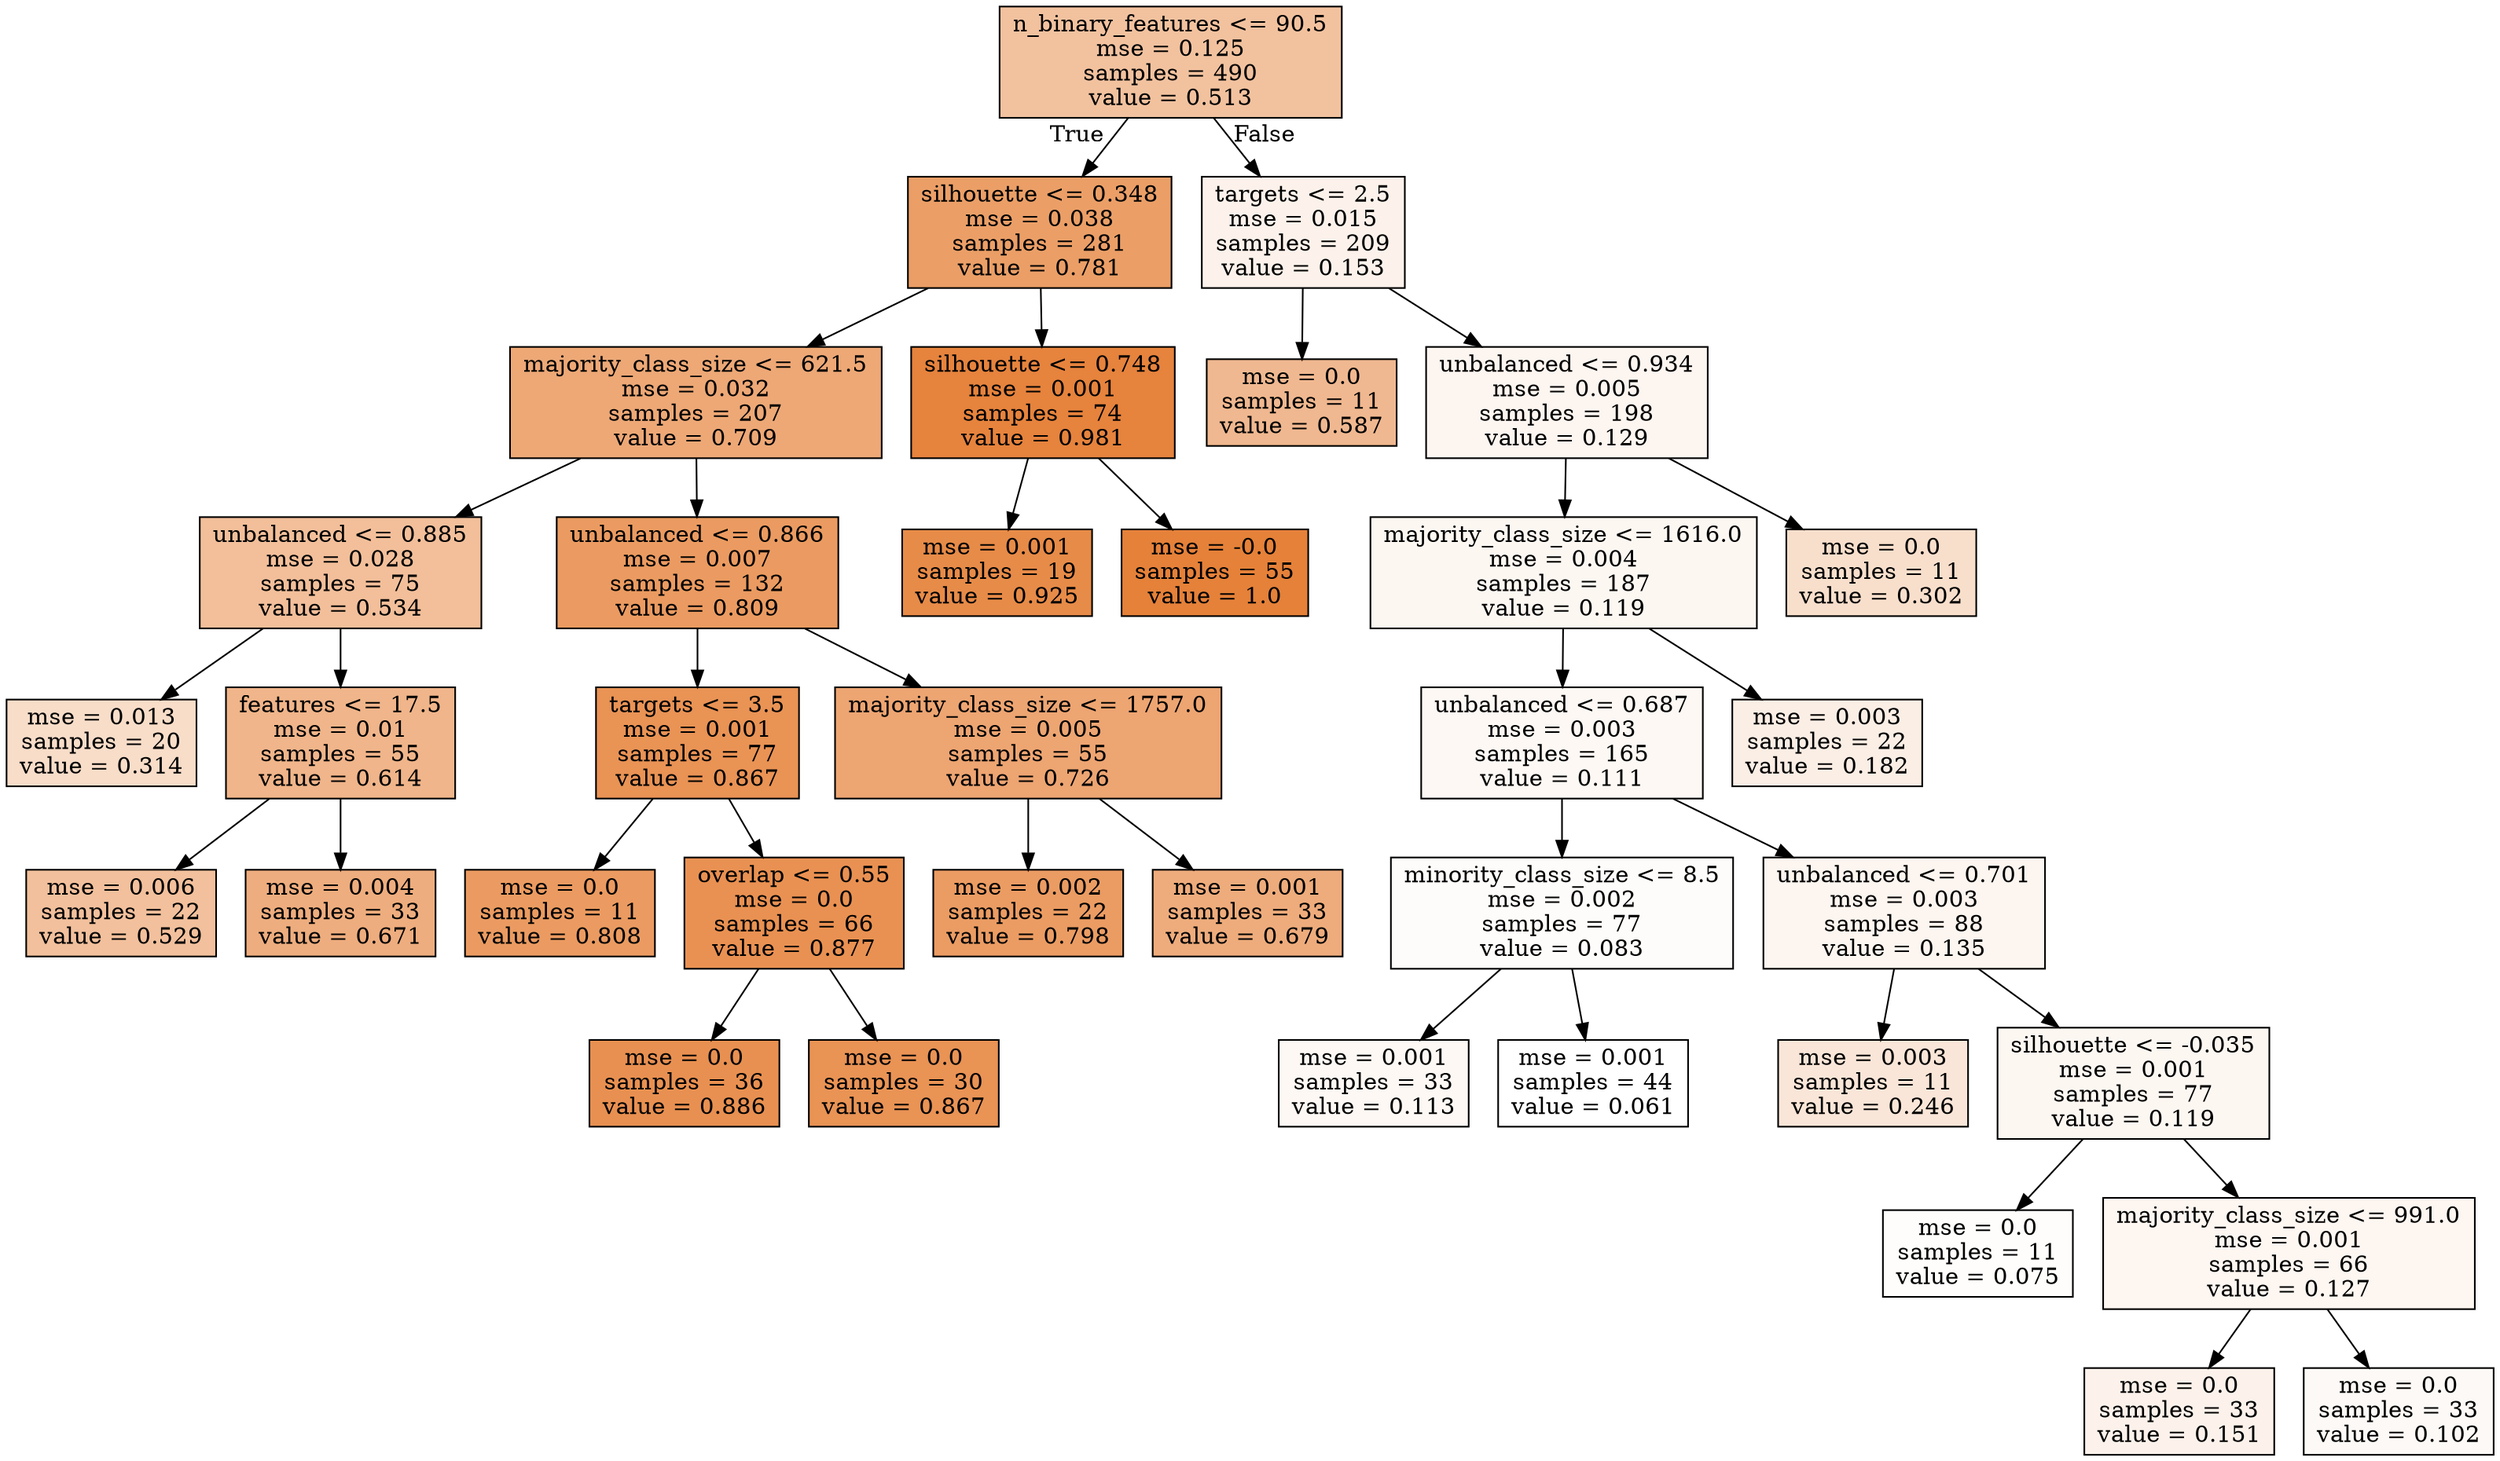digraph Tree {
node [shape=box, style="filled", color="black"] ;
0 [label="n_binary_features <= 90.5\nmse = 0.125\nsamples = 490\nvalue = 0.513", fillcolor="#e581397b"] ;
1 [label="silhouette <= 0.348\nmse = 0.038\nsamples = 281\nvalue = 0.781", fillcolor="#e58139c3"] ;
0 -> 1 [labeldistance=2.5, labelangle=45, headlabel="True"] ;
2 [label="majority_class_size <= 621.5\nmse = 0.032\nsamples = 207\nvalue = 0.709", fillcolor="#e58139b0"] ;
1 -> 2 ;
3 [label="unbalanced <= 0.885\nmse = 0.028\nsamples = 75\nvalue = 0.534", fillcolor="#e5813981"] ;
2 -> 3 ;
4 [label="mse = 0.013\nsamples = 20\nvalue = 0.314", fillcolor="#e5813945"] ;
3 -> 4 ;
5 [label="features <= 17.5\nmse = 0.01\nsamples = 55\nvalue = 0.614", fillcolor="#e5813996"] ;
3 -> 5 ;
6 [label="mse = 0.006\nsamples = 22\nvalue = 0.529", fillcolor="#e581397f"] ;
5 -> 6 ;
7 [label="mse = 0.004\nsamples = 33\nvalue = 0.671", fillcolor="#e58139a6"] ;
5 -> 7 ;
8 [label="unbalanced <= 0.866\nmse = 0.007\nsamples = 132\nvalue = 0.809", fillcolor="#e58139cb"] ;
2 -> 8 ;
9 [label="targets <= 3.5\nmse = 0.001\nsamples = 77\nvalue = 0.867", fillcolor="#e58139db"] ;
8 -> 9 ;
10 [label="mse = 0.0\nsamples = 11\nvalue = 0.808", fillcolor="#e58139cb"] ;
9 -> 10 ;
11 [label="overlap <= 0.55\nmse = 0.0\nsamples = 66\nvalue = 0.877", fillcolor="#e58139de"] ;
9 -> 11 ;
12 [label="mse = 0.0\nsamples = 36\nvalue = 0.886", fillcolor="#e58139e0"] ;
11 -> 12 ;
13 [label="mse = 0.0\nsamples = 30\nvalue = 0.867", fillcolor="#e58139db"] ;
11 -> 13 ;
14 [label="majority_class_size <= 1757.0\nmse = 0.005\nsamples = 55\nvalue = 0.726", fillcolor="#e58139b5"] ;
8 -> 14 ;
15 [label="mse = 0.002\nsamples = 22\nvalue = 0.798", fillcolor="#e58139c8"] ;
14 -> 15 ;
16 [label="mse = 0.001\nsamples = 33\nvalue = 0.679", fillcolor="#e58139a8"] ;
14 -> 16 ;
17 [label="silhouette <= 0.748\nmse = 0.001\nsamples = 74\nvalue = 0.981", fillcolor="#e58139fa"] ;
1 -> 17 ;
18 [label="mse = 0.001\nsamples = 19\nvalue = 0.925", fillcolor="#e58139eb"] ;
17 -> 18 ;
19 [label="mse = -0.0\nsamples = 55\nvalue = 1.0", fillcolor="#e58139ff"] ;
17 -> 19 ;
20 [label="targets <= 2.5\nmse = 0.015\nsamples = 209\nvalue = 0.153", fillcolor="#e5813919"] ;
0 -> 20 [labeldistance=2.5, labelangle=-45, headlabel="False"] ;
21 [label="mse = 0.0\nsamples = 11\nvalue = 0.587", fillcolor="#e581398f"] ;
20 -> 21 ;
22 [label="unbalanced <= 0.934\nmse = 0.005\nsamples = 198\nvalue = 0.129", fillcolor="#e5813913"] ;
20 -> 22 ;
23 [label="majority_class_size <= 1616.0\nmse = 0.004\nsamples = 187\nvalue = 0.119", fillcolor="#e5813910"] ;
22 -> 23 ;
24 [label="unbalanced <= 0.687\nmse = 0.003\nsamples = 165\nvalue = 0.111", fillcolor="#e581390e"] ;
23 -> 24 ;
25 [label="minority_class_size <= 8.5\nmse = 0.002\nsamples = 77\nvalue = 0.083", fillcolor="#e5813906"] ;
24 -> 25 ;
26 [label="mse = 0.001\nsamples = 33\nvalue = 0.113", fillcolor="#e581390e"] ;
25 -> 26 ;
27 [label="mse = 0.001\nsamples = 44\nvalue = 0.061", fillcolor="#e5813900"] ;
25 -> 27 ;
28 [label="unbalanced <= 0.701\nmse = 0.003\nsamples = 88\nvalue = 0.135", fillcolor="#e5813914"] ;
24 -> 28 ;
29 [label="mse = 0.003\nsamples = 11\nvalue = 0.246", fillcolor="#e5813932"] ;
28 -> 29 ;
30 [label="silhouette <= -0.035\nmse = 0.001\nsamples = 77\nvalue = 0.119", fillcolor="#e5813910"] ;
28 -> 30 ;
31 [label="mse = 0.0\nsamples = 11\nvalue = 0.075", fillcolor="#e5813904"] ;
30 -> 31 ;
32 [label="majority_class_size <= 991.0\nmse = 0.001\nsamples = 66\nvalue = 0.127", fillcolor="#e5813912"] ;
30 -> 32 ;
33 [label="mse = 0.0\nsamples = 33\nvalue = 0.151", fillcolor="#e5813919"] ;
32 -> 33 ;
34 [label="mse = 0.0\nsamples = 33\nvalue = 0.102", fillcolor="#e581390b"] ;
32 -> 34 ;
35 [label="mse = 0.003\nsamples = 22\nvalue = 0.182", fillcolor="#e5813921"] ;
23 -> 35 ;
36 [label="mse = 0.0\nsamples = 11\nvalue = 0.302", fillcolor="#e5813941"] ;
22 -> 36 ;
}